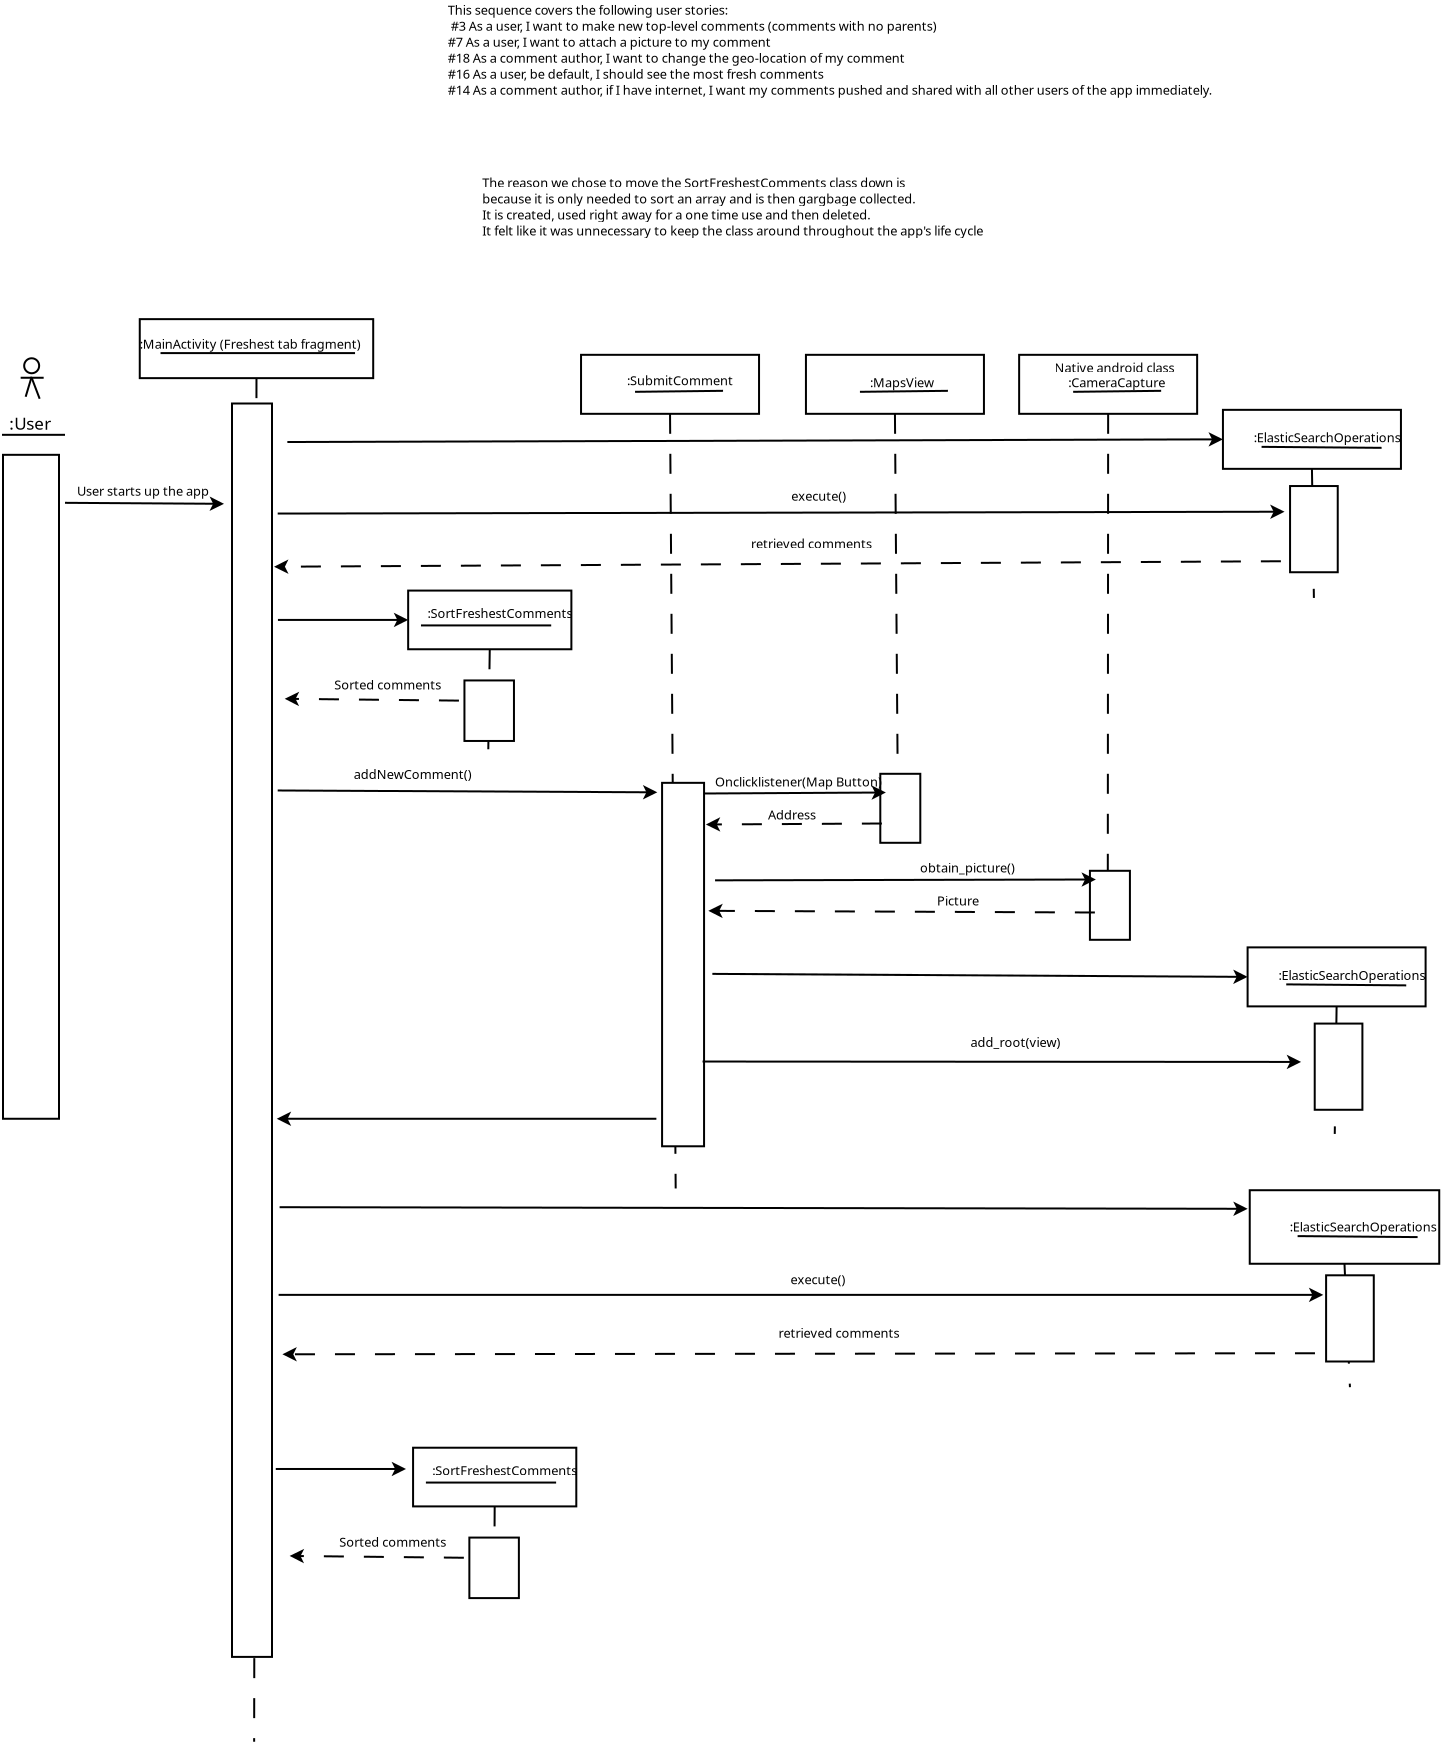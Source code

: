 <?xml version="1.0" encoding="UTF-8"?>
<dia:diagram xmlns:dia="http://www.lysator.liu.se/~alla/dia/">
  <dia:layer name="Background" visible="true" active="true">
    <dia:object type="Standard - Box" version="0" id="O0">
      <dia:attribute name="obj_pos">
        <dia:point val="72.387,46.77"/>
      </dia:attribute>
      <dia:attribute name="obj_bb">
        <dia:rectangle val="72.337,46.72;81.912,50.497"/>
      </dia:attribute>
      <dia:attribute name="elem_corner">
        <dia:point val="72.387,46.77"/>
      </dia:attribute>
      <dia:attribute name="elem_width">
        <dia:real val="9.475"/>
      </dia:attribute>
      <dia:attribute name="elem_height">
        <dia:real val="3.677"/>
      </dia:attribute>
      <dia:attribute name="show_background">
        <dia:boolean val="true"/>
      </dia:attribute>
    </dia:object>
    <dia:object type="Standard - Box" version="0" id="O1">
      <dia:attribute name="obj_pos">
        <dia:point val="10.05,10"/>
      </dia:attribute>
      <dia:attribute name="obj_bb">
        <dia:rectangle val="10,9.95;12.9,43.247"/>
      </dia:attribute>
      <dia:attribute name="elem_corner">
        <dia:point val="10.05,10"/>
      </dia:attribute>
      <dia:attribute name="elem_width">
        <dia:real val="2.8"/>
      </dia:attribute>
      <dia:attribute name="elem_height">
        <dia:real val="33.197"/>
      </dia:attribute>
      <dia:attribute name="show_background">
        <dia:boolean val="true"/>
      </dia:attribute>
    </dia:object>
    <dia:object type="Standard - Box" version="0" id="O2">
      <dia:attribute name="obj_pos">
        <dia:point val="16.888,3.216"/>
      </dia:attribute>
      <dia:attribute name="obj_bb">
        <dia:rectangle val="16.838,3.166;28.61,6.216"/>
      </dia:attribute>
      <dia:attribute name="elem_corner">
        <dia:point val="16.888,3.216"/>
      </dia:attribute>
      <dia:attribute name="elem_width">
        <dia:real val="11.672"/>
      </dia:attribute>
      <dia:attribute name="elem_height">
        <dia:real val="2.95"/>
      </dia:attribute>
      <dia:attribute name="show_background">
        <dia:boolean val="true"/>
      </dia:attribute>
    </dia:object>
    <dia:object type="Standard - Text" version="1" id="O3">
      <dia:attribute name="obj_pos">
        <dia:point val="11.4,8.75"/>
      </dia:attribute>
      <dia:attribute name="obj_bb">
        <dia:rectangle val="10.404,7.9;12.396,8.925"/>
      </dia:attribute>
      <dia:attribute name="text">
        <dia:composite type="text">
          <dia:attribute name="string">
            <dia:string>#:User#</dia:string>
          </dia:attribute>
          <dia:attribute name="font">
            <dia:font family="sans" style="0" name="Helvetica"/>
          </dia:attribute>
          <dia:attribute name="height">
            <dia:real val="1.061"/>
          </dia:attribute>
          <dia:attribute name="pos">
            <dia:point val="11.4,8.75"/>
          </dia:attribute>
          <dia:attribute name="color">
            <dia:color val="#000000"/>
          </dia:attribute>
          <dia:attribute name="alignment">
            <dia:enum val="1"/>
          </dia:attribute>
        </dia:composite>
      </dia:attribute>
      <dia:attribute name="valign">
        <dia:enum val="3"/>
      </dia:attribute>
    </dia:object>
    <dia:object type="Standard - Line" version="0" id="O4">
      <dia:attribute name="obj_pos">
        <dia:point val="10.0,9"/>
      </dia:attribute>
      <dia:attribute name="obj_bb">
        <dia:rectangle val="9.95,8.95;13.2,9.05"/>
      </dia:attribute>
      <dia:attribute name="conn_endpoints">
        <dia:point val="10.0,9"/>
        <dia:point val="13.15,9"/>
      </dia:attribute>
      <dia:attribute name="numcp">
        <dia:int val="1"/>
      </dia:attribute>
    </dia:object>
    <dia:object type="Standard - Text" version="1" id="O5">
      <dia:attribute name="obj_pos">
        <dia:point val="16.888,4.691"/>
      </dia:attribute>
      <dia:attribute name="obj_bb">
        <dia:rectangle val="16.888,4.051;27.443,4.824"/>
      </dia:attribute>
      <dia:attribute name="text">
        <dia:composite type="text">
          <dia:attribute name="string">
            <dia:string>#:MainActivity (Freshest tab fragment)#</dia:string>
          </dia:attribute>
          <dia:attribute name="font">
            <dia:font family="sans" style="0" name="Helvetica"/>
          </dia:attribute>
          <dia:attribute name="height">
            <dia:real val="0.8"/>
          </dia:attribute>
          <dia:attribute name="pos">
            <dia:point val="16.888,4.691"/>
          </dia:attribute>
          <dia:attribute name="color">
            <dia:color val="#000000"/>
          </dia:attribute>
          <dia:attribute name="alignment">
            <dia:enum val="0"/>
          </dia:attribute>
        </dia:composite>
      </dia:attribute>
      <dia:attribute name="valign">
        <dia:enum val="3"/>
      </dia:attribute>
      <dia:connections>
        <dia:connection handle="0" to="O2" connection="3"/>
      </dia:connections>
    </dia:object>
    <dia:object type="Standard - Line" version="0" id="O6">
      <dia:attribute name="obj_pos">
        <dia:point val="22.724,6.166"/>
      </dia:attribute>
      <dia:attribute name="obj_bb">
        <dia:rectangle val="22.557,6.116;22.774,74.397"/>
      </dia:attribute>
      <dia:attribute name="conn_endpoints">
        <dia:point val="22.724,6.166"/>
        <dia:point val="22.607,74.347"/>
      </dia:attribute>
      <dia:attribute name="numcp">
        <dia:int val="1"/>
      </dia:attribute>
      <dia:attribute name="line_style">
        <dia:enum val="1"/>
      </dia:attribute>
      <dia:connections>
        <dia:connection handle="0" to="O2" connection="6"/>
      </dia:connections>
    </dia:object>
    <dia:object type="Standard - Line" version="0" id="O7">
      <dia:attribute name="obj_pos">
        <dia:point val="17.926,4.914"/>
      </dia:attribute>
      <dia:attribute name="obj_bb">
        <dia:rectangle val="17.876,4.864;27.702,4.964"/>
      </dia:attribute>
      <dia:attribute name="conn_endpoints">
        <dia:point val="17.926,4.914"/>
        <dia:point val="27.652,4.914"/>
      </dia:attribute>
      <dia:attribute name="numcp">
        <dia:int val="1"/>
      </dia:attribute>
    </dia:object>
    <dia:object type="Standard - Box" version="0" id="O8">
      <dia:attribute name="obj_pos">
        <dia:point val="38.952,5"/>
      </dia:attribute>
      <dia:attribute name="obj_bb">
        <dia:rectangle val="38.902,4.95;47.902,8"/>
      </dia:attribute>
      <dia:attribute name="elem_corner">
        <dia:point val="38.952,5"/>
      </dia:attribute>
      <dia:attribute name="elem_width">
        <dia:real val="8.9"/>
      </dia:attribute>
      <dia:attribute name="elem_height">
        <dia:real val="2.95"/>
      </dia:attribute>
      <dia:attribute name="show_background">
        <dia:boolean val="true"/>
      </dia:attribute>
    </dia:object>
    <dia:object type="Standard - Text" version="1" id="O9">
      <dia:attribute name="obj_pos">
        <dia:point val="41.252,6.525"/>
      </dia:attribute>
      <dia:attribute name="obj_bb">
        <dia:rectangle val="41.252,5.885;46.167,6.657"/>
      </dia:attribute>
      <dia:attribute name="text">
        <dia:composite type="text">
          <dia:attribute name="string">
            <dia:string>#:SubmitComment#</dia:string>
          </dia:attribute>
          <dia:attribute name="font">
            <dia:font family="sans" style="0" name="Helvetica"/>
          </dia:attribute>
          <dia:attribute name="height">
            <dia:real val="0.8"/>
          </dia:attribute>
          <dia:attribute name="pos">
            <dia:point val="41.252,6.525"/>
          </dia:attribute>
          <dia:attribute name="color">
            <dia:color val="#000000"/>
          </dia:attribute>
          <dia:attribute name="alignment">
            <dia:enum val="0"/>
          </dia:attribute>
        </dia:composite>
      </dia:attribute>
      <dia:attribute name="valign">
        <dia:enum val="3"/>
      </dia:attribute>
    </dia:object>
    <dia:object type="Standard - Line" version="0" id="O10">
      <dia:attribute name="obj_pos">
        <dia:point val="43.402,7.95"/>
      </dia:attribute>
      <dia:attribute name="obj_bb">
        <dia:rectangle val="43.351,7.9;43.734,46.732"/>
      </dia:attribute>
      <dia:attribute name="conn_endpoints">
        <dia:point val="43.402,7.95"/>
        <dia:point val="43.684,46.682"/>
      </dia:attribute>
      <dia:attribute name="numcp">
        <dia:int val="1"/>
      </dia:attribute>
      <dia:attribute name="line_style">
        <dia:enum val="1"/>
      </dia:attribute>
      <dia:connections>
        <dia:connection handle="0" to="O8" connection="6"/>
      </dia:connections>
    </dia:object>
    <dia:object type="Standard - Line" version="0" id="O11">
      <dia:attribute name="obj_pos">
        <dia:point val="41.652,6.85"/>
      </dia:attribute>
      <dia:attribute name="obj_bb">
        <dia:rectangle val="41.601,6.749;46.102,6.901"/>
      </dia:attribute>
      <dia:attribute name="conn_endpoints">
        <dia:point val="41.652,6.85"/>
        <dia:point val="46.052,6.8"/>
      </dia:attribute>
      <dia:attribute name="numcp">
        <dia:int val="1"/>
      </dia:attribute>
    </dia:object>
    <dia:object type="Standard - Line" version="0" id="O12">
      <dia:attribute name="obj_pos">
        <dia:point val="23.785,26.783"/>
      </dia:attribute>
      <dia:attribute name="obj_bb">
        <dia:rectangle val="23.735,26.51;42.877,27.234"/>
      </dia:attribute>
      <dia:attribute name="conn_endpoints">
        <dia:point val="23.785,26.783"/>
        <dia:point val="42.765,26.875"/>
      </dia:attribute>
      <dia:attribute name="numcp">
        <dia:int val="1"/>
      </dia:attribute>
      <dia:attribute name="end_arrow">
        <dia:enum val="22"/>
      </dia:attribute>
      <dia:attribute name="end_arrow_length">
        <dia:real val="0.5"/>
      </dia:attribute>
      <dia:attribute name="end_arrow_width">
        <dia:real val="0.5"/>
      </dia:attribute>
    </dia:object>
    <dia:object type="Standard - Box" version="0" id="O13">
      <dia:attribute name="obj_pos">
        <dia:point val="21.5,7.434"/>
      </dia:attribute>
      <dia:attribute name="obj_bb">
        <dia:rectangle val="21.45,7.385;23.55,70.155"/>
      </dia:attribute>
      <dia:attribute name="elem_corner">
        <dia:point val="21.5,7.434"/>
      </dia:attribute>
      <dia:attribute name="elem_width">
        <dia:real val="2"/>
      </dia:attribute>
      <dia:attribute name="elem_height">
        <dia:real val="62.67"/>
      </dia:attribute>
      <dia:attribute name="show_background">
        <dia:boolean val="true"/>
      </dia:attribute>
    </dia:object>
    <dia:object type="Standard - Text" version="1" id="O14">
      <dia:attribute name="obj_pos">
        <dia:point val="27.583,26.205"/>
      </dia:attribute>
      <dia:attribute name="obj_bb">
        <dia:rectangle val="27.583,25.565;33.075,26.337"/>
      </dia:attribute>
      <dia:attribute name="text">
        <dia:composite type="text">
          <dia:attribute name="string">
            <dia:string>#addNewComment()#</dia:string>
          </dia:attribute>
          <dia:attribute name="font">
            <dia:font family="sans" style="0" name="Helvetica"/>
          </dia:attribute>
          <dia:attribute name="height">
            <dia:real val="0.8"/>
          </dia:attribute>
          <dia:attribute name="pos">
            <dia:point val="27.583,26.205"/>
          </dia:attribute>
          <dia:attribute name="color">
            <dia:color val="#000000"/>
          </dia:attribute>
          <dia:attribute name="alignment">
            <dia:enum val="0"/>
          </dia:attribute>
        </dia:composite>
      </dia:attribute>
      <dia:attribute name="valign">
        <dia:enum val="3"/>
      </dia:attribute>
    </dia:object>
    <dia:object type="Standard - Box" version="0" id="O15">
      <dia:attribute name="obj_pos">
        <dia:point val="50.197,5"/>
      </dia:attribute>
      <dia:attribute name="obj_bb">
        <dia:rectangle val="50.147,4.95;59.147,8"/>
      </dia:attribute>
      <dia:attribute name="elem_corner">
        <dia:point val="50.197,5"/>
      </dia:attribute>
      <dia:attribute name="elem_width">
        <dia:real val="8.9"/>
      </dia:attribute>
      <dia:attribute name="elem_height">
        <dia:real val="2.95"/>
      </dia:attribute>
      <dia:attribute name="show_background">
        <dia:boolean val="true"/>
      </dia:attribute>
    </dia:object>
    <dia:object type="Standard - Text" version="1" id="O16">
      <dia:attribute name="obj_pos">
        <dia:point val="53.397,6.625"/>
      </dia:attribute>
      <dia:attribute name="obj_bb">
        <dia:rectangle val="53.397,5.985;56.434,6.758"/>
      </dia:attribute>
      <dia:attribute name="text">
        <dia:composite type="text">
          <dia:attribute name="string">
            <dia:string>#:MapsView#</dia:string>
          </dia:attribute>
          <dia:attribute name="font">
            <dia:font family="sans" style="0" name="Helvetica"/>
          </dia:attribute>
          <dia:attribute name="height">
            <dia:real val="0.8"/>
          </dia:attribute>
          <dia:attribute name="pos">
            <dia:point val="53.397,6.625"/>
          </dia:attribute>
          <dia:attribute name="color">
            <dia:color val="#000000"/>
          </dia:attribute>
          <dia:attribute name="alignment">
            <dia:enum val="0"/>
          </dia:attribute>
        </dia:composite>
      </dia:attribute>
      <dia:attribute name="valign">
        <dia:enum val="3"/>
      </dia:attribute>
    </dia:object>
    <dia:object type="Standard - Line" version="0" id="O17">
      <dia:attribute name="obj_pos">
        <dia:point val="54.647,7.95"/>
      </dia:attribute>
      <dia:attribute name="obj_bb">
        <dia:rectangle val="54.596,7.9;54.836,26.218"/>
      </dia:attribute>
      <dia:attribute name="conn_endpoints">
        <dia:point val="54.647,7.95"/>
        <dia:point val="54.785,26.168"/>
      </dia:attribute>
      <dia:attribute name="numcp">
        <dia:int val="1"/>
      </dia:attribute>
      <dia:attribute name="line_style">
        <dia:enum val="1"/>
      </dia:attribute>
      <dia:connections>
        <dia:connection handle="0" to="O15" connection="6"/>
      </dia:connections>
    </dia:object>
    <dia:object type="Standard - Line" version="0" id="O18">
      <dia:attribute name="obj_pos">
        <dia:point val="52.897,6.85"/>
      </dia:attribute>
      <dia:attribute name="obj_bb">
        <dia:rectangle val="52.846,6.749;57.347,6.901"/>
      </dia:attribute>
      <dia:attribute name="conn_endpoints">
        <dia:point val="52.897,6.85"/>
        <dia:point val="57.297,6.8"/>
      </dia:attribute>
      <dia:attribute name="numcp">
        <dia:int val="1"/>
      </dia:attribute>
    </dia:object>
    <dia:object type="Standard - Box" version="0" id="O19">
      <dia:attribute name="obj_pos">
        <dia:point val="43.004,26.401"/>
      </dia:attribute>
      <dia:attribute name="obj_bb">
        <dia:rectangle val="42.954,26.351;45.153,44.623"/>
      </dia:attribute>
      <dia:attribute name="elem_corner">
        <dia:point val="43.004,26.401"/>
      </dia:attribute>
      <dia:attribute name="elem_width">
        <dia:real val="2.099"/>
      </dia:attribute>
      <dia:attribute name="elem_height">
        <dia:real val="18.172"/>
      </dia:attribute>
      <dia:attribute name="show_background">
        <dia:boolean val="true"/>
      </dia:attribute>
    </dia:object>
    <dia:object type="Standard - Box" version="0" id="O20">
      <dia:attribute name="obj_pos">
        <dia:point val="53.915,25.949"/>
      </dia:attribute>
      <dia:attribute name="obj_bb">
        <dia:rectangle val="53.865,25.899;55.965,29.449"/>
      </dia:attribute>
      <dia:attribute name="elem_corner">
        <dia:point val="53.915,25.949"/>
      </dia:attribute>
      <dia:attribute name="elem_width">
        <dia:real val="2"/>
      </dia:attribute>
      <dia:attribute name="elem_height">
        <dia:real val="3.45"/>
      </dia:attribute>
      <dia:attribute name="show_background">
        <dia:boolean val="true"/>
      </dia:attribute>
    </dia:object>
    <dia:object type="Standard - Line" version="0" id="O21">
      <dia:attribute name="obj_pos">
        <dia:point val="45.094,26.934"/>
      </dia:attribute>
      <dia:attribute name="obj_bb">
        <dia:rectangle val="45.044,26.526;54.306,27.25"/>
      </dia:attribute>
      <dia:attribute name="conn_endpoints">
        <dia:point val="45.094,26.934"/>
        <dia:point val="54.194,26.884"/>
      </dia:attribute>
      <dia:attribute name="numcp">
        <dia:int val="1"/>
      </dia:attribute>
      <dia:attribute name="end_arrow">
        <dia:enum val="22"/>
      </dia:attribute>
      <dia:attribute name="end_arrow_length">
        <dia:real val="0.5"/>
      </dia:attribute>
      <dia:attribute name="end_arrow_width">
        <dia:real val="0.5"/>
      </dia:attribute>
    </dia:object>
    <dia:object type="Standard - Text" version="1" id="O22">
      <dia:attribute name="obj_pos">
        <dia:point val="45.644,26.584"/>
      </dia:attribute>
      <dia:attribute name="obj_bb">
        <dia:rectangle val="45.644,25.944;53.459,26.717"/>
      </dia:attribute>
      <dia:attribute name="text">
        <dia:composite type="text">
          <dia:attribute name="string">
            <dia:string>#Onclicklistener(Map Button)#</dia:string>
          </dia:attribute>
          <dia:attribute name="font">
            <dia:font family="sans" style="0" name="Helvetica"/>
          </dia:attribute>
          <dia:attribute name="height">
            <dia:real val="0.8"/>
          </dia:attribute>
          <dia:attribute name="pos">
            <dia:point val="45.644,26.584"/>
          </dia:attribute>
          <dia:attribute name="color">
            <dia:color val="#000000"/>
          </dia:attribute>
          <dia:attribute name="alignment">
            <dia:enum val="0"/>
          </dia:attribute>
        </dia:composite>
      </dia:attribute>
      <dia:attribute name="valign">
        <dia:enum val="3"/>
      </dia:attribute>
    </dia:object>
    <dia:object type="Standard - Line" version="0" id="O23">
      <dia:attribute name="obj_pos">
        <dia:point val="53.994,28.434"/>
      </dia:attribute>
      <dia:attribute name="obj_bb">
        <dia:rectangle val="45.083,28.119;54.045,28.843"/>
      </dia:attribute>
      <dia:attribute name="conn_endpoints">
        <dia:point val="53.994,28.434"/>
        <dia:point val="45.194,28.484"/>
      </dia:attribute>
      <dia:attribute name="numcp">
        <dia:int val="1"/>
      </dia:attribute>
      <dia:attribute name="line_style">
        <dia:enum val="1"/>
      </dia:attribute>
      <dia:attribute name="end_arrow">
        <dia:enum val="22"/>
      </dia:attribute>
      <dia:attribute name="end_arrow_length">
        <dia:real val="0.5"/>
      </dia:attribute>
      <dia:attribute name="end_arrow_width">
        <dia:real val="0.5"/>
      </dia:attribute>
    </dia:object>
    <dia:object type="Standard - Text" version="1" id="O24">
      <dia:attribute name="obj_pos">
        <dia:point val="49.594,28.459"/>
      </dia:attribute>
      <dia:attribute name="obj_bb">
        <dia:rectangle val="49.594,27.819;49.594,28.592"/>
      </dia:attribute>
      <dia:attribute name="text">
        <dia:composite type="text">
          <dia:attribute name="string">
            <dia:string>##</dia:string>
          </dia:attribute>
          <dia:attribute name="font">
            <dia:font family="sans" style="0" name="Helvetica"/>
          </dia:attribute>
          <dia:attribute name="height">
            <dia:real val="0.8"/>
          </dia:attribute>
          <dia:attribute name="pos">
            <dia:point val="49.594,28.459"/>
          </dia:attribute>
          <dia:attribute name="color">
            <dia:color val="#000000"/>
          </dia:attribute>
          <dia:attribute name="alignment">
            <dia:enum val="0"/>
          </dia:attribute>
        </dia:composite>
      </dia:attribute>
      <dia:attribute name="valign">
        <dia:enum val="3"/>
      </dia:attribute>
      <dia:connections>
        <dia:connection handle="0" to="O23" connection="0"/>
      </dia:connections>
    </dia:object>
    <dia:object type="Standard - Text" version="1" id="O25">
      <dia:attribute name="obj_pos">
        <dia:point val="48.294,28.234"/>
      </dia:attribute>
      <dia:attribute name="obj_bb">
        <dia:rectangle val="48.294,27.594;50.527,28.367"/>
      </dia:attribute>
      <dia:attribute name="text">
        <dia:composite type="text">
          <dia:attribute name="string">
            <dia:string>#Address#</dia:string>
          </dia:attribute>
          <dia:attribute name="font">
            <dia:font family="sans" style="0" name="Helvetica"/>
          </dia:attribute>
          <dia:attribute name="height">
            <dia:real val="0.8"/>
          </dia:attribute>
          <dia:attribute name="pos">
            <dia:point val="48.294,28.234"/>
          </dia:attribute>
          <dia:attribute name="color">
            <dia:color val="#000000"/>
          </dia:attribute>
          <dia:attribute name="alignment">
            <dia:enum val="0"/>
          </dia:attribute>
        </dia:composite>
      </dia:attribute>
      <dia:attribute name="valign">
        <dia:enum val="3"/>
      </dia:attribute>
    </dia:object>
    <dia:object type="Standard - Box" version="0" id="O26">
      <dia:attribute name="obj_pos">
        <dia:point val="60.857,5"/>
      </dia:attribute>
      <dia:attribute name="obj_bb">
        <dia:rectangle val="60.807,4.95;69.807,8"/>
      </dia:attribute>
      <dia:attribute name="elem_corner">
        <dia:point val="60.857,5"/>
      </dia:attribute>
      <dia:attribute name="elem_width">
        <dia:real val="8.9"/>
      </dia:attribute>
      <dia:attribute name="elem_height">
        <dia:real val="2.95"/>
      </dia:attribute>
      <dia:attribute name="show_background">
        <dia:boolean val="true"/>
      </dia:attribute>
    </dia:object>
    <dia:object type="Standard - Text" version="1" id="O27">
      <dia:attribute name="obj_pos">
        <dia:point val="63.307,6.625"/>
      </dia:attribute>
      <dia:attribute name="obj_bb">
        <dia:rectangle val="63.307,5.985;67.909,6.758"/>
      </dia:attribute>
      <dia:attribute name="text">
        <dia:composite type="text">
          <dia:attribute name="string">
            <dia:string>#:CameraCapture#</dia:string>
          </dia:attribute>
          <dia:attribute name="font">
            <dia:font family="sans" style="0" name="Helvetica"/>
          </dia:attribute>
          <dia:attribute name="height">
            <dia:real val="0.8"/>
          </dia:attribute>
          <dia:attribute name="pos">
            <dia:point val="63.307,6.625"/>
          </dia:attribute>
          <dia:attribute name="color">
            <dia:color val="#000000"/>
          </dia:attribute>
          <dia:attribute name="alignment">
            <dia:enum val="0"/>
          </dia:attribute>
        </dia:composite>
      </dia:attribute>
      <dia:attribute name="valign">
        <dia:enum val="3"/>
      </dia:attribute>
    </dia:object>
    <dia:object type="Standard - Line" version="0" id="O28">
      <dia:attribute name="obj_pos">
        <dia:point val="65.307,7.95"/>
      </dia:attribute>
      <dia:attribute name="obj_bb">
        <dia:rectangle val="65.24,7.9;65.357,31.34"/>
      </dia:attribute>
      <dia:attribute name="conn_endpoints">
        <dia:point val="65.307,7.95"/>
        <dia:point val="65.29,31.291"/>
      </dia:attribute>
      <dia:attribute name="numcp">
        <dia:int val="1"/>
      </dia:attribute>
      <dia:attribute name="line_style">
        <dia:enum val="1"/>
      </dia:attribute>
      <dia:connections>
        <dia:connection handle="0" to="O26" connection="6"/>
      </dia:connections>
    </dia:object>
    <dia:object type="Standard - Line" version="0" id="O29">
      <dia:attribute name="obj_pos">
        <dia:point val="63.557,6.85"/>
      </dia:attribute>
      <dia:attribute name="obj_bb">
        <dia:rectangle val="63.506,6.749;68.007,6.901"/>
      </dia:attribute>
      <dia:attribute name="conn_endpoints">
        <dia:point val="63.557,6.85"/>
        <dia:point val="67.957,6.8"/>
      </dia:attribute>
      <dia:attribute name="numcp">
        <dia:int val="1"/>
      </dia:attribute>
    </dia:object>
    <dia:object type="Standard - Box" version="0" id="O30">
      <dia:attribute name="obj_pos">
        <dia:point val="64.396,30.799"/>
      </dia:attribute>
      <dia:attribute name="obj_bb">
        <dia:rectangle val="64.346,30.749;66.446,34.299"/>
      </dia:attribute>
      <dia:attribute name="elem_corner">
        <dia:point val="64.396,30.799"/>
      </dia:attribute>
      <dia:attribute name="elem_width">
        <dia:real val="2"/>
      </dia:attribute>
      <dia:attribute name="elem_height">
        <dia:real val="3.45"/>
      </dia:attribute>
      <dia:attribute name="show_background">
        <dia:boolean val="true"/>
      </dia:attribute>
    </dia:object>
    <dia:object type="Standard - Line" version="0" id="O31">
      <dia:attribute name="obj_pos">
        <dia:point val="45.653,31.276"/>
      </dia:attribute>
      <dia:attribute name="obj_bb">
        <dia:rectangle val="45.603,30.874;64.806,31.598"/>
      </dia:attribute>
      <dia:attribute name="conn_endpoints">
        <dia:point val="45.653,31.276"/>
        <dia:point val="64.694,31.234"/>
      </dia:attribute>
      <dia:attribute name="numcp">
        <dia:int val="1"/>
      </dia:attribute>
      <dia:attribute name="end_arrow">
        <dia:enum val="22"/>
      </dia:attribute>
      <dia:attribute name="end_arrow_length">
        <dia:real val="0.5"/>
      </dia:attribute>
      <dia:attribute name="end_arrow_width">
        <dia:real val="0.5"/>
      </dia:attribute>
    </dia:object>
    <dia:object type="Standard - Text" version="1" id="O32">
      <dia:attribute name="obj_pos">
        <dia:point val="55.894,30.884"/>
      </dia:attribute>
      <dia:attribute name="obj_bb">
        <dia:rectangle val="55.894,30.244;60.429,31.017"/>
      </dia:attribute>
      <dia:attribute name="text">
        <dia:composite type="text">
          <dia:attribute name="string">
            <dia:string>#obtain_picture()#</dia:string>
          </dia:attribute>
          <dia:attribute name="font">
            <dia:font family="sans" style="0" name="Helvetica"/>
          </dia:attribute>
          <dia:attribute name="height">
            <dia:real val="0.8"/>
          </dia:attribute>
          <dia:attribute name="pos">
            <dia:point val="55.894,30.884"/>
          </dia:attribute>
          <dia:attribute name="color">
            <dia:color val="#000000"/>
          </dia:attribute>
          <dia:attribute name="alignment">
            <dia:enum val="0"/>
          </dia:attribute>
        </dia:composite>
      </dia:attribute>
      <dia:attribute name="valign">
        <dia:enum val="3"/>
      </dia:attribute>
    </dia:object>
    <dia:object type="Standard - Line" version="0" id="O33">
      <dia:attribute name="obj_pos">
        <dia:point val="64.644,32.884"/>
      </dia:attribute>
      <dia:attribute name="obj_bb">
        <dia:rectangle val="45.204,32.441;64.695,33.164"/>
      </dia:attribute>
      <dia:attribute name="conn_endpoints">
        <dia:point val="64.644,32.884"/>
        <dia:point val="45.316,32.8"/>
      </dia:attribute>
      <dia:attribute name="numcp">
        <dia:int val="1"/>
      </dia:attribute>
      <dia:attribute name="line_style">
        <dia:enum val="1"/>
      </dia:attribute>
      <dia:attribute name="end_arrow">
        <dia:enum val="22"/>
      </dia:attribute>
      <dia:attribute name="end_arrow_length">
        <dia:real val="0.5"/>
      </dia:attribute>
      <dia:attribute name="end_arrow_width">
        <dia:real val="0.5"/>
      </dia:attribute>
    </dia:object>
    <dia:object type="Standard - Text" version="1" id="O34">
      <dia:attribute name="obj_pos">
        <dia:point val="56.744,32.534"/>
      </dia:attribute>
      <dia:attribute name="obj_bb">
        <dia:rectangle val="56.744,31.894;58.679,32.667"/>
      </dia:attribute>
      <dia:attribute name="text">
        <dia:composite type="text">
          <dia:attribute name="string">
            <dia:string>#Picture#</dia:string>
          </dia:attribute>
          <dia:attribute name="font">
            <dia:font family="sans" style="0" name="Helvetica"/>
          </dia:attribute>
          <dia:attribute name="height">
            <dia:real val="0.8"/>
          </dia:attribute>
          <dia:attribute name="pos">
            <dia:point val="56.744,32.534"/>
          </dia:attribute>
          <dia:attribute name="color">
            <dia:color val="#000000"/>
          </dia:attribute>
          <dia:attribute name="alignment">
            <dia:enum val="0"/>
          </dia:attribute>
        </dia:composite>
      </dia:attribute>
      <dia:attribute name="valign">
        <dia:enum val="3"/>
      </dia:attribute>
    </dia:object>
    <dia:object type="Standard - Box" version="0" id="O35">
      <dia:attribute name="obj_pos">
        <dia:point val="71.047,7.751"/>
      </dia:attribute>
      <dia:attribute name="obj_bb">
        <dia:rectangle val="70.997,7.701;79.997,10.751"/>
      </dia:attribute>
      <dia:attribute name="elem_corner">
        <dia:point val="71.047,7.751"/>
      </dia:attribute>
      <dia:attribute name="elem_width">
        <dia:real val="8.9"/>
      </dia:attribute>
      <dia:attribute name="elem_height">
        <dia:real val="2.95"/>
      </dia:attribute>
      <dia:attribute name="show_background">
        <dia:boolean val="true"/>
      </dia:attribute>
    </dia:object>
    <dia:object type="Standard - Text" version="1" id="O36">
      <dia:attribute name="obj_pos">
        <dia:point val="72.589,9.376"/>
      </dia:attribute>
      <dia:attribute name="obj_bb">
        <dia:rectangle val="72.589,8.736;79.576,9.508"/>
      </dia:attribute>
      <dia:attribute name="text">
        <dia:composite type="text">
          <dia:attribute name="string">
            <dia:string>#:ElasticSearchOperations#</dia:string>
          </dia:attribute>
          <dia:attribute name="font">
            <dia:font family="sans" style="0" name="Helvetica"/>
          </dia:attribute>
          <dia:attribute name="height">
            <dia:real val="0.8"/>
          </dia:attribute>
          <dia:attribute name="pos">
            <dia:point val="72.589,9.376"/>
          </dia:attribute>
          <dia:attribute name="color">
            <dia:color val="#000000"/>
          </dia:attribute>
          <dia:attribute name="alignment">
            <dia:enum val="0"/>
          </dia:attribute>
        </dia:composite>
      </dia:attribute>
      <dia:attribute name="valign">
        <dia:enum val="3"/>
      </dia:attribute>
    </dia:object>
    <dia:object type="Standard - Line" version="0" id="O37">
      <dia:attribute name="obj_pos">
        <dia:point val="75.497,10.701"/>
      </dia:attribute>
      <dia:attribute name="obj_bb">
        <dia:rectangle val="75.446,10.65;75.646,17.205"/>
      </dia:attribute>
      <dia:attribute name="conn_endpoints">
        <dia:point val="75.497,10.701"/>
        <dia:point val="75.595,17.155"/>
      </dia:attribute>
      <dia:attribute name="numcp">
        <dia:int val="1"/>
      </dia:attribute>
      <dia:attribute name="line_style">
        <dia:enum val="1"/>
      </dia:attribute>
      <dia:connections>
        <dia:connection handle="0" to="O35" connection="6"/>
      </dia:connections>
    </dia:object>
    <dia:object type="Standard - Line" version="0" id="O38">
      <dia:attribute name="obj_pos">
        <dia:point val="72.979,9.601"/>
      </dia:attribute>
      <dia:attribute name="obj_bb">
        <dia:rectangle val="72.928,9.551;79.029,9.701"/>
      </dia:attribute>
      <dia:attribute name="conn_endpoints">
        <dia:point val="72.979,9.601"/>
        <dia:point val="78.979,9.651"/>
      </dia:attribute>
      <dia:attribute name="numcp">
        <dia:int val="1"/>
      </dia:attribute>
    </dia:object>
    <dia:object type="Standard - Line" version="0" id="O39">
      <dia:attribute name="obj_pos">
        <dia:point val="45.028,40.336"/>
      </dia:attribute>
      <dia:attribute name="obj_bb">
        <dia:rectangle val="44.978,39.993;75.065,40.716"/>
      </dia:attribute>
      <dia:attribute name="conn_endpoints">
        <dia:point val="45.028,40.336"/>
        <dia:point val="74.954,40.355"/>
      </dia:attribute>
      <dia:attribute name="numcp">
        <dia:int val="1"/>
      </dia:attribute>
      <dia:attribute name="end_arrow">
        <dia:enum val="22"/>
      </dia:attribute>
      <dia:attribute name="end_arrow_length">
        <dia:real val="0.5"/>
      </dia:attribute>
      <dia:attribute name="end_arrow_width">
        <dia:real val="0.5"/>
      </dia:attribute>
    </dia:object>
    <dia:object type="Standard - Text" version="1" id="O40">
      <dia:attribute name="obj_pos">
        <dia:point val="58.428,39.611"/>
      </dia:attribute>
      <dia:attribute name="obj_bb">
        <dia:rectangle val="58.428,38.971;62.733,39.744"/>
      </dia:attribute>
      <dia:attribute name="text">
        <dia:composite type="text">
          <dia:attribute name="string">
            <dia:string>#add_root(view)#</dia:string>
          </dia:attribute>
          <dia:attribute name="font">
            <dia:font family="sans" style="0" name="Helvetica"/>
          </dia:attribute>
          <dia:attribute name="height">
            <dia:real val="0.8"/>
          </dia:attribute>
          <dia:attribute name="pos">
            <dia:point val="58.428,39.611"/>
          </dia:attribute>
          <dia:attribute name="color">
            <dia:color val="#000000"/>
          </dia:attribute>
          <dia:attribute name="alignment">
            <dia:enum val="0"/>
          </dia:attribute>
        </dia:composite>
      </dia:attribute>
      <dia:attribute name="valign">
        <dia:enum val="3"/>
      </dia:attribute>
    </dia:object>
    <dia:object type="Standard - Line" version="0" id="O41">
      <dia:attribute name="obj_pos">
        <dia:point val="13.15,12.4"/>
      </dia:attribute>
      <dia:attribute name="obj_bb">
        <dia:rectangle val="13.1,12.084;21.212,12.808"/>
      </dia:attribute>
      <dia:attribute name="conn_endpoints">
        <dia:point val="13.15,12.4"/>
        <dia:point val="21.1,12.45"/>
      </dia:attribute>
      <dia:attribute name="numcp">
        <dia:int val="1"/>
      </dia:attribute>
      <dia:attribute name="end_arrow">
        <dia:enum val="22"/>
      </dia:attribute>
      <dia:attribute name="end_arrow_length">
        <dia:real val="0.5"/>
      </dia:attribute>
      <dia:attribute name="end_arrow_width">
        <dia:real val="0.5"/>
      </dia:attribute>
    </dia:object>
    <dia:object type="Standard - Text" version="1" id="O42">
      <dia:attribute name="obj_pos">
        <dia:point val="13.75,12.05"/>
      </dia:attribute>
      <dia:attribute name="obj_bb">
        <dia:rectangle val="13.75,11.41;20.055,12.182"/>
      </dia:attribute>
      <dia:attribute name="text">
        <dia:composite type="text">
          <dia:attribute name="string">
            <dia:string>#User starts up the app#</dia:string>
          </dia:attribute>
          <dia:attribute name="font">
            <dia:font family="sans" style="0" name="Helvetica"/>
          </dia:attribute>
          <dia:attribute name="height">
            <dia:real val="0.8"/>
          </dia:attribute>
          <dia:attribute name="pos">
            <dia:point val="13.75,12.05"/>
          </dia:attribute>
          <dia:attribute name="color">
            <dia:color val="#000000"/>
          </dia:attribute>
          <dia:attribute name="alignment">
            <dia:enum val="0"/>
          </dia:attribute>
        </dia:composite>
      </dia:attribute>
      <dia:attribute name="valign">
        <dia:enum val="3"/>
      </dia:attribute>
    </dia:object>
    <dia:object type="Standard - Line" version="0" id="O43">
      <dia:attribute name="obj_pos">
        <dia:point val="11.183,7.097"/>
      </dia:attribute>
      <dia:attribute name="obj_bb">
        <dia:rectangle val="11.121,6.034;11.545,7.159"/>
      </dia:attribute>
      <dia:attribute name="conn_endpoints">
        <dia:point val="11.183,7.097"/>
        <dia:point val="11.483,6.097"/>
      </dia:attribute>
      <dia:attribute name="numcp">
        <dia:int val="1"/>
      </dia:attribute>
    </dia:object>
    <dia:object type="Standard - Line" version="0" id="O44">
      <dia:attribute name="obj_pos">
        <dia:point val="11.883,7.197"/>
      </dia:attribute>
      <dia:attribute name="obj_bb">
        <dia:rectangle val="11.418,6.082;11.947,7.261"/>
      </dia:attribute>
      <dia:attribute name="conn_endpoints">
        <dia:point val="11.883,7.197"/>
        <dia:point val="11.483,6.147"/>
      </dia:attribute>
      <dia:attribute name="numcp">
        <dia:int val="1"/>
      </dia:attribute>
    </dia:object>
    <dia:object type="Standard - Line" version="0" id="O45">
      <dia:attribute name="obj_pos">
        <dia:point val="10.933,6.147"/>
      </dia:attribute>
      <dia:attribute name="obj_bb">
        <dia:rectangle val="10.883,6.097;12.133,6.197"/>
      </dia:attribute>
      <dia:attribute name="conn_endpoints">
        <dia:point val="10.933,6.147"/>
        <dia:point val="12.083,6.147"/>
      </dia:attribute>
      <dia:attribute name="numcp">
        <dia:int val="1"/>
      </dia:attribute>
    </dia:object>
    <dia:object type="Standard - Ellipse" version="0" id="O46">
      <dia:attribute name="obj_pos">
        <dia:point val="11.108,5.172"/>
      </dia:attribute>
      <dia:attribute name="obj_bb">
        <dia:rectangle val="11.058,5.122;11.908,5.972"/>
      </dia:attribute>
      <dia:attribute name="elem_corner">
        <dia:point val="11.108,5.172"/>
      </dia:attribute>
      <dia:attribute name="elem_width">
        <dia:real val="0.75"/>
      </dia:attribute>
      <dia:attribute name="elem_height">
        <dia:real val="0.75"/>
      </dia:attribute>
    </dia:object>
    <dia:object type="Standard - Text" version="1" id="O47">
      <dia:attribute name="obj_pos">
        <dia:point val="32.292,-12.006"/>
      </dia:attribute>
      <dia:attribute name="obj_bb">
        <dia:rectangle val="32.292,-12.646;69.377,-6.274"/>
      </dia:attribute>
      <dia:attribute name="text">
        <dia:composite type="text">
          <dia:attribute name="string">
            <dia:string>#This sequence covers the following user stories:
 #3 As a user, I want to make new top-level comments (comments with no parents)
#7 As a user, I want to attach a picture to my comment
#18 As a comment author, I want to change the geo-location of my comment
#16 As a user, be default, I should see the most fresh comments
#14 As a comment author, if I have internet, I want my comments pushed and shared with all other users of the app immediately.

#</dia:string>
          </dia:attribute>
          <dia:attribute name="font">
            <dia:font family="sans" style="0" name="Helvetica"/>
          </dia:attribute>
          <dia:attribute name="height">
            <dia:real val="0.8"/>
          </dia:attribute>
          <dia:attribute name="pos">
            <dia:point val="32.292,-12.006"/>
          </dia:attribute>
          <dia:attribute name="color">
            <dia:color val="#000000"/>
          </dia:attribute>
          <dia:attribute name="alignment">
            <dia:enum val="0"/>
          </dia:attribute>
        </dia:composite>
      </dia:attribute>
      <dia:attribute name="valign">
        <dia:enum val="3"/>
      </dia:attribute>
    </dia:object>
    <dia:object type="Standard - Box" version="0" id="O48">
      <dia:attribute name="obj_pos">
        <dia:point val="74.403,11.561"/>
      </dia:attribute>
      <dia:attribute name="obj_bb">
        <dia:rectangle val="74.353,11.511;76.838,15.921"/>
      </dia:attribute>
      <dia:attribute name="elem_corner">
        <dia:point val="74.403,11.561"/>
      </dia:attribute>
      <dia:attribute name="elem_width">
        <dia:real val="2.384"/>
      </dia:attribute>
      <dia:attribute name="elem_height">
        <dia:real val="4.31"/>
      </dia:attribute>
      <dia:attribute name="show_background">
        <dia:boolean val="true"/>
      </dia:attribute>
    </dia:object>
    <dia:object type="Standard - Line" version="0" id="O49">
      <dia:attribute name="obj_pos">
        <dia:point val="23.785,12.937"/>
      </dia:attribute>
      <dia:attribute name="obj_bb">
        <dia:rectangle val="23.735,12.484;74.239,13.208"/>
      </dia:attribute>
      <dia:attribute name="conn_endpoints">
        <dia:point val="23.785,12.937"/>
        <dia:point val="74.127,12.845"/>
      </dia:attribute>
      <dia:attribute name="numcp">
        <dia:int val="1"/>
      </dia:attribute>
      <dia:attribute name="end_arrow">
        <dia:enum val="22"/>
      </dia:attribute>
      <dia:attribute name="end_arrow_length">
        <dia:real val="0.5"/>
      </dia:attribute>
      <dia:attribute name="end_arrow_width">
        <dia:real val="0.5"/>
      </dia:attribute>
    </dia:object>
    <dia:object type="Standard - Text" version="1" id="O50">
      <dia:attribute name="obj_pos">
        <dia:point val="49.461,12.295"/>
      </dia:attribute>
      <dia:attribute name="obj_bb">
        <dia:rectangle val="49.461,11.655;52.148,12.427"/>
      </dia:attribute>
      <dia:attribute name="text">
        <dia:composite type="text">
          <dia:attribute name="string">
            <dia:string>#execute()#</dia:string>
          </dia:attribute>
          <dia:attribute name="font">
            <dia:font family="sans" style="0" name="Helvetica"/>
          </dia:attribute>
          <dia:attribute name="height">
            <dia:real val="0.8"/>
          </dia:attribute>
          <dia:attribute name="pos">
            <dia:point val="49.461,12.295"/>
          </dia:attribute>
          <dia:attribute name="color">
            <dia:color val="#000000"/>
          </dia:attribute>
          <dia:attribute name="alignment">
            <dia:enum val="0"/>
          </dia:attribute>
        </dia:composite>
      </dia:attribute>
      <dia:attribute name="valign">
        <dia:enum val="3"/>
      </dia:attribute>
    </dia:object>
    <dia:object type="Standard - Line" version="0" id="O51">
      <dia:attribute name="obj_pos">
        <dia:point val="73.944,15.321"/>
      </dia:attribute>
      <dia:attribute name="obj_bb">
        <dia:rectangle val="23.49,15.231;73.994,15.954"/>
      </dia:attribute>
      <dia:attribute name="conn_endpoints">
        <dia:point val="73.944,15.321"/>
        <dia:point val="23.602,15.596"/>
      </dia:attribute>
      <dia:attribute name="numcp">
        <dia:int val="1"/>
      </dia:attribute>
      <dia:attribute name="line_style">
        <dia:enum val="1"/>
      </dia:attribute>
      <dia:attribute name="end_arrow">
        <dia:enum val="22"/>
      </dia:attribute>
      <dia:attribute name="end_arrow_length">
        <dia:real val="0.5"/>
      </dia:attribute>
      <dia:attribute name="end_arrow_width">
        <dia:real val="0.5"/>
      </dia:attribute>
    </dia:object>
    <dia:object type="Standard - Text" version="1" id="O52">
      <dia:attribute name="obj_pos">
        <dia:point val="47.444,14.679"/>
      </dia:attribute>
      <dia:attribute name="obj_bb">
        <dia:rectangle val="47.444,14.039;53.066,14.811"/>
      </dia:attribute>
      <dia:attribute name="text">
        <dia:composite type="text">
          <dia:attribute name="string">
            <dia:string>#retrieved comments#</dia:string>
          </dia:attribute>
          <dia:attribute name="font">
            <dia:font family="sans" style="0" name="Helvetica"/>
          </dia:attribute>
          <dia:attribute name="height">
            <dia:real val="0.8"/>
          </dia:attribute>
          <dia:attribute name="pos">
            <dia:point val="47.444,14.679"/>
          </dia:attribute>
          <dia:attribute name="color">
            <dia:color val="#000000"/>
          </dia:attribute>
          <dia:attribute name="alignment">
            <dia:enum val="0"/>
          </dia:attribute>
        </dia:composite>
      </dia:attribute>
      <dia:attribute name="valign">
        <dia:enum val="3"/>
      </dia:attribute>
    </dia:object>
    <dia:object type="Standard - Box" version="0" id="O53">
      <dia:attribute name="obj_pos">
        <dia:point val="30.308,16.788"/>
      </dia:attribute>
      <dia:attribute name="obj_bb">
        <dia:rectangle val="30.258,16.738;38.519,19.772"/>
      </dia:attribute>
      <dia:attribute name="elem_corner">
        <dia:point val="30.308,16.788"/>
      </dia:attribute>
      <dia:attribute name="elem_width">
        <dia:real val="8.161"/>
      </dia:attribute>
      <dia:attribute name="elem_height">
        <dia:real val="2.934"/>
      </dia:attribute>
      <dia:attribute name="show_background">
        <dia:boolean val="true"/>
      </dia:attribute>
    </dia:object>
    <dia:object type="Standard - Text" version="1" id="O54">
      <dia:attribute name="obj_pos">
        <dia:point val="31.27,18.163"/>
      </dia:attribute>
      <dia:attribute name="obj_bb">
        <dia:rectangle val="31.27,17.523;38.033,18.296"/>
      </dia:attribute>
      <dia:attribute name="text">
        <dia:composite type="text">
          <dia:attribute name="string">
            <dia:string>#:SortFreshestComments#</dia:string>
          </dia:attribute>
          <dia:attribute name="font">
            <dia:font family="sans" style="0" name="Helvetica"/>
          </dia:attribute>
          <dia:attribute name="height">
            <dia:real val="0.8"/>
          </dia:attribute>
          <dia:attribute name="pos">
            <dia:point val="31.27,18.163"/>
          </dia:attribute>
          <dia:attribute name="color">
            <dia:color val="#000000"/>
          </dia:attribute>
          <dia:attribute name="alignment">
            <dia:enum val="0"/>
          </dia:attribute>
        </dia:composite>
      </dia:attribute>
      <dia:attribute name="valign">
        <dia:enum val="3"/>
      </dia:attribute>
    </dia:object>
    <dia:object type="Standard - Line" version="0" id="O55">
      <dia:attribute name="obj_pos">
        <dia:point val="30.949,18.53"/>
      </dia:attribute>
      <dia:attribute name="obj_bb">
        <dia:rectangle val="30.899,18.48;37.51,18.58"/>
      </dia:attribute>
      <dia:attribute name="conn_endpoints">
        <dia:point val="30.949,18.53"/>
        <dia:point val="37.46,18.53"/>
      </dia:attribute>
      <dia:attribute name="numcp">
        <dia:int val="1"/>
      </dia:attribute>
    </dia:object>
    <dia:object type="Standard - Line" version="0" id="O56">
      <dia:attribute name="obj_pos">
        <dia:point val="34.388,19.722"/>
      </dia:attribute>
      <dia:attribute name="obj_bb">
        <dia:rectangle val="34.264,19.672;34.439,24.817"/>
      </dia:attribute>
      <dia:attribute name="conn_endpoints">
        <dia:point val="34.388,19.722"/>
        <dia:point val="34.314,24.766"/>
      </dia:attribute>
      <dia:attribute name="numcp">
        <dia:int val="1"/>
      </dia:attribute>
      <dia:attribute name="line_style">
        <dia:enum val="1"/>
      </dia:attribute>
      <dia:connections>
        <dia:connection handle="0" to="O53" connection="6"/>
      </dia:connections>
    </dia:object>
    <dia:object type="Standard - Line" version="0" id="O57">
      <dia:attribute name="obj_pos">
        <dia:point val="23.797,18.255"/>
      </dia:attribute>
      <dia:attribute name="obj_bb">
        <dia:rectangle val="23.747,17.893;30.419,18.617"/>
      </dia:attribute>
      <dia:attribute name="conn_endpoints">
        <dia:point val="23.797,18.255"/>
        <dia:point val="30.308,18.255"/>
      </dia:attribute>
      <dia:attribute name="numcp">
        <dia:int val="1"/>
      </dia:attribute>
      <dia:attribute name="end_arrow">
        <dia:enum val="22"/>
      </dia:attribute>
      <dia:attribute name="end_arrow_length">
        <dia:real val="0.5"/>
      </dia:attribute>
      <dia:attribute name="end_arrow_width">
        <dia:real val="0.5"/>
      </dia:attribute>
      <dia:connections>
        <dia:connection handle="1" to="O53" connection="3"/>
      </dia:connections>
    </dia:object>
    <dia:object type="Standard - Box" version="0" id="O58">
      <dia:attribute name="obj_pos">
        <dia:point val="33.122,21.281"/>
      </dia:attribute>
      <dia:attribute name="obj_bb">
        <dia:rectangle val="33.072,21.231;35.648,24.357"/>
      </dia:attribute>
      <dia:attribute name="elem_corner">
        <dia:point val="33.122,21.281"/>
      </dia:attribute>
      <dia:attribute name="elem_width">
        <dia:real val="2.476"/>
      </dia:attribute>
      <dia:attribute name="elem_height">
        <dia:real val="3.026"/>
      </dia:attribute>
      <dia:attribute name="show_background">
        <dia:boolean val="true"/>
      </dia:attribute>
    </dia:object>
    <dia:object type="Standard - Line" version="0" id="O59">
      <dia:attribute name="obj_pos">
        <dia:point val="32.847,22.29"/>
      </dia:attribute>
      <dia:attribute name="obj_bb">
        <dia:rectangle val="24.024,21.843;32.898,22.566"/>
      </dia:attribute>
      <dia:attribute name="conn_endpoints">
        <dia:point val="32.847,22.29"/>
        <dia:point val="24.136,22.198"/>
      </dia:attribute>
      <dia:attribute name="numcp">
        <dia:int val="1"/>
      </dia:attribute>
      <dia:attribute name="line_style">
        <dia:enum val="1"/>
      </dia:attribute>
      <dia:attribute name="end_arrow">
        <dia:enum val="22"/>
      </dia:attribute>
      <dia:attribute name="end_arrow_length">
        <dia:real val="0.5"/>
      </dia:attribute>
      <dia:attribute name="end_arrow_width">
        <dia:real val="0.5"/>
      </dia:attribute>
    </dia:object>
    <dia:object type="Standard - Text" version="1" id="O60">
      <dia:attribute name="obj_pos">
        <dia:point val="26.611,21.74"/>
      </dia:attribute>
      <dia:attribute name="obj_bb">
        <dia:rectangle val="26.611,21.1;31.567,21.872"/>
      </dia:attribute>
      <dia:attribute name="text">
        <dia:composite type="text">
          <dia:attribute name="string">
            <dia:string>#Sorted comments#</dia:string>
          </dia:attribute>
          <dia:attribute name="font">
            <dia:font family="sans" style="0" name="Helvetica"/>
          </dia:attribute>
          <dia:attribute name="height">
            <dia:real val="0.8"/>
          </dia:attribute>
          <dia:attribute name="pos">
            <dia:point val="26.611,21.74"/>
          </dia:attribute>
          <dia:attribute name="color">
            <dia:color val="#000000"/>
          </dia:attribute>
          <dia:attribute name="alignment">
            <dia:enum val="0"/>
          </dia:attribute>
        </dia:composite>
      </dia:attribute>
      <dia:attribute name="valign">
        <dia:enum val="3"/>
      </dia:attribute>
    </dia:object>
    <dia:object type="Standard - Line" version="0" id="O61">
      <dia:attribute name="obj_pos">
        <dia:point val="42.719,43.197"/>
      </dia:attribute>
      <dia:attribute name="obj_bb">
        <dia:rectangle val="23.625,42.836;42.769,43.559"/>
      </dia:attribute>
      <dia:attribute name="conn_endpoints">
        <dia:point val="42.719,43.197"/>
        <dia:point val="23.737,43.197"/>
      </dia:attribute>
      <dia:attribute name="numcp">
        <dia:int val="1"/>
      </dia:attribute>
      <dia:attribute name="end_arrow">
        <dia:enum val="22"/>
      </dia:attribute>
      <dia:attribute name="end_arrow_length">
        <dia:real val="0.5"/>
      </dia:attribute>
      <dia:attribute name="end_arrow_width">
        <dia:real val="0.5"/>
      </dia:attribute>
    </dia:object>
    <dia:object type="Standard - Line" version="0" id="O62">
      <dia:attribute name="obj_pos">
        <dia:point val="24.268,9.36"/>
      </dia:attribute>
      <dia:attribute name="obj_bb">
        <dia:rectangle val="24.218,8.866;71.159,9.59"/>
      </dia:attribute>
      <dia:attribute name="conn_endpoints">
        <dia:point val="24.268,9.36"/>
        <dia:point val="71.047,9.226"/>
      </dia:attribute>
      <dia:attribute name="numcp">
        <dia:int val="1"/>
      </dia:attribute>
      <dia:attribute name="end_arrow">
        <dia:enum val="22"/>
      </dia:attribute>
      <dia:attribute name="end_arrow_length">
        <dia:real val="0.5"/>
      </dia:attribute>
      <dia:attribute name="end_arrow_width">
        <dia:real val="0.5"/>
      </dia:attribute>
      <dia:connections>
        <dia:connection handle="1" to="O35" connection="3"/>
      </dia:connections>
    </dia:object>
    <dia:object type="Standard - Box" version="0" id="O63">
      <dia:attribute name="obj_pos">
        <dia:point val="72.28,34.628"/>
      </dia:attribute>
      <dia:attribute name="obj_bb">
        <dia:rectangle val="72.23,34.578;81.23,37.628"/>
      </dia:attribute>
      <dia:attribute name="elem_corner">
        <dia:point val="72.28,34.628"/>
      </dia:attribute>
      <dia:attribute name="elem_width">
        <dia:real val="8.9"/>
      </dia:attribute>
      <dia:attribute name="elem_height">
        <dia:real val="2.95"/>
      </dia:attribute>
      <dia:attribute name="show_background">
        <dia:boolean val="true"/>
      </dia:attribute>
    </dia:object>
    <dia:object type="Standard - Text" version="1" id="O64">
      <dia:attribute name="obj_pos">
        <dia:point val="73.822,36.253"/>
      </dia:attribute>
      <dia:attribute name="obj_bb">
        <dia:rectangle val="73.822,35.613;80.809,36.385"/>
      </dia:attribute>
      <dia:attribute name="text">
        <dia:composite type="text">
          <dia:attribute name="string">
            <dia:string>#:ElasticSearchOperations#</dia:string>
          </dia:attribute>
          <dia:attribute name="font">
            <dia:font family="sans" style="0" name="Helvetica"/>
          </dia:attribute>
          <dia:attribute name="height">
            <dia:real val="0.8"/>
          </dia:attribute>
          <dia:attribute name="pos">
            <dia:point val="73.822,36.253"/>
          </dia:attribute>
          <dia:attribute name="color">
            <dia:color val="#000000"/>
          </dia:attribute>
          <dia:attribute name="alignment">
            <dia:enum val="0"/>
          </dia:attribute>
        </dia:composite>
      </dia:attribute>
      <dia:attribute name="valign">
        <dia:enum val="3"/>
      </dia:attribute>
    </dia:object>
    <dia:object type="Standard - Line" version="0" id="O65">
      <dia:attribute name="obj_pos">
        <dia:point val="76.73,37.578"/>
      </dia:attribute>
      <dia:attribute name="obj_bb">
        <dia:rectangle val="76.587,37.527;76.781,44.005"/>
      </dia:attribute>
      <dia:attribute name="conn_endpoints">
        <dia:point val="76.73,37.578"/>
        <dia:point val="76.638,43.955"/>
      </dia:attribute>
      <dia:attribute name="numcp">
        <dia:int val="1"/>
      </dia:attribute>
      <dia:attribute name="line_style">
        <dia:enum val="1"/>
      </dia:attribute>
      <dia:connections>
        <dia:connection handle="0" to="O63" connection="6"/>
      </dia:connections>
    </dia:object>
    <dia:object type="Standard - Line" version="0" id="O66">
      <dia:attribute name="obj_pos">
        <dia:point val="74.212,36.478"/>
      </dia:attribute>
      <dia:attribute name="obj_bb">
        <dia:rectangle val="74.161,36.427;80.262,36.578"/>
      </dia:attribute>
      <dia:attribute name="conn_endpoints">
        <dia:point val="74.212,36.478"/>
        <dia:point val="80.212,36.528"/>
      </dia:attribute>
      <dia:attribute name="numcp">
        <dia:int val="1"/>
      </dia:attribute>
    </dia:object>
    <dia:object type="Standard - Box" version="0" id="O67">
      <dia:attribute name="obj_pos">
        <dia:point val="75.636,38.438"/>
      </dia:attribute>
      <dia:attribute name="obj_bb">
        <dia:rectangle val="75.586,38.388;78.071,42.798"/>
      </dia:attribute>
      <dia:attribute name="elem_corner">
        <dia:point val="75.636,38.438"/>
      </dia:attribute>
      <dia:attribute name="elem_width">
        <dia:real val="2.384"/>
      </dia:attribute>
      <dia:attribute name="elem_height">
        <dia:real val="4.31"/>
      </dia:attribute>
      <dia:attribute name="show_background">
        <dia:boolean val="true"/>
      </dia:attribute>
    </dia:object>
    <dia:object type="Standard - Line" version="0" id="O68">
      <dia:attribute name="obj_pos">
        <dia:point val="45.518,35.953"/>
      </dia:attribute>
      <dia:attribute name="obj_bb">
        <dia:rectangle val="45.468,35.737;72.392,36.461"/>
      </dia:attribute>
      <dia:attribute name="conn_endpoints">
        <dia:point val="45.518,35.953"/>
        <dia:point val="72.28,36.103"/>
      </dia:attribute>
      <dia:attribute name="numcp">
        <dia:int val="1"/>
      </dia:attribute>
      <dia:attribute name="end_arrow">
        <dia:enum val="22"/>
      </dia:attribute>
      <dia:attribute name="end_arrow_length">
        <dia:real val="0.5"/>
      </dia:attribute>
      <dia:attribute name="end_arrow_width">
        <dia:real val="0.5"/>
      </dia:attribute>
      <dia:connections>
        <dia:connection handle="1" to="O63" connection="3"/>
      </dia:connections>
    </dia:object>
    <dia:object type="Standard - Text" version="1" id="O69">
      <dia:attribute name="obj_pos">
        <dia:point val="74.39,48.839"/>
      </dia:attribute>
      <dia:attribute name="obj_bb">
        <dia:rectangle val="74.39,48.199;81.378,48.971"/>
      </dia:attribute>
      <dia:attribute name="text">
        <dia:composite type="text">
          <dia:attribute name="string">
            <dia:string>#:ElasticSearchOperations#</dia:string>
          </dia:attribute>
          <dia:attribute name="font">
            <dia:font family="sans" style="0" name="Helvetica"/>
          </dia:attribute>
          <dia:attribute name="height">
            <dia:real val="0.8"/>
          </dia:attribute>
          <dia:attribute name="pos">
            <dia:point val="74.39,48.839"/>
          </dia:attribute>
          <dia:attribute name="color">
            <dia:color val="#000000"/>
          </dia:attribute>
          <dia:attribute name="alignment">
            <dia:enum val="0"/>
          </dia:attribute>
        </dia:composite>
      </dia:attribute>
      <dia:attribute name="valign">
        <dia:enum val="3"/>
      </dia:attribute>
    </dia:object>
    <dia:object type="Standard - Line" version="0" id="O70">
      <dia:attribute name="obj_pos">
        <dia:point val="77.124,50.447"/>
      </dia:attribute>
      <dia:attribute name="obj_bb">
        <dia:rectangle val="77.072,50.395;77.449,56.67"/>
      </dia:attribute>
      <dia:attribute name="conn_endpoints">
        <dia:point val="77.124,50.447"/>
        <dia:point val="77.397,56.618"/>
      </dia:attribute>
      <dia:attribute name="numcp">
        <dia:int val="1"/>
      </dia:attribute>
      <dia:attribute name="line_style">
        <dia:enum val="1"/>
      </dia:attribute>
      <dia:connections>
        <dia:connection handle="0" to="O0" connection="6"/>
      </dia:connections>
    </dia:object>
    <dia:object type="Standard - Line" version="0" id="O71">
      <dia:attribute name="obj_pos">
        <dia:point val="74.78,49.064"/>
      </dia:attribute>
      <dia:attribute name="obj_bb">
        <dia:rectangle val="74.73,49.014;80.831,49.164"/>
      </dia:attribute>
      <dia:attribute name="conn_endpoints">
        <dia:point val="74.78,49.064"/>
        <dia:point val="80.78,49.114"/>
      </dia:attribute>
      <dia:attribute name="numcp">
        <dia:int val="1"/>
      </dia:attribute>
    </dia:object>
    <dia:object type="Standard - Box" version="0" id="O72">
      <dia:attribute name="obj_pos">
        <dia:point val="76.205,51.024"/>
      </dia:attribute>
      <dia:attribute name="obj_bb">
        <dia:rectangle val="76.155,50.974;78.639,55.384"/>
      </dia:attribute>
      <dia:attribute name="elem_corner">
        <dia:point val="76.205,51.024"/>
      </dia:attribute>
      <dia:attribute name="elem_width">
        <dia:real val="2.384"/>
      </dia:attribute>
      <dia:attribute name="elem_height">
        <dia:real val="4.31"/>
      </dia:attribute>
      <dia:attribute name="show_background">
        <dia:boolean val="true"/>
      </dia:attribute>
    </dia:object>
    <dia:object type="Standard - Text" version="1" id="O73">
      <dia:attribute name="obj_pos">
        <dia:point val="49.424,51.475"/>
      </dia:attribute>
      <dia:attribute name="obj_bb">
        <dia:rectangle val="49.424,50.835;52.112,51.607"/>
      </dia:attribute>
      <dia:attribute name="text">
        <dia:composite type="text">
          <dia:attribute name="string">
            <dia:string>#execute()#</dia:string>
          </dia:attribute>
          <dia:attribute name="font">
            <dia:font family="sans" style="0" name="Helvetica"/>
          </dia:attribute>
          <dia:attribute name="height">
            <dia:real val="0.8"/>
          </dia:attribute>
          <dia:attribute name="pos">
            <dia:point val="49.424,51.475"/>
          </dia:attribute>
          <dia:attribute name="color">
            <dia:color val="#000000"/>
          </dia:attribute>
          <dia:attribute name="alignment">
            <dia:enum val="0"/>
          </dia:attribute>
        </dia:composite>
      </dia:attribute>
      <dia:attribute name="valign">
        <dia:enum val="3"/>
      </dia:attribute>
    </dia:object>
    <dia:object type="Standard - Text" version="1" id="O74">
      <dia:attribute name="obj_pos">
        <dia:point val="48.821,54.142"/>
      </dia:attribute>
      <dia:attribute name="obj_bb">
        <dia:rectangle val="48.821,53.502;54.444,54.274"/>
      </dia:attribute>
      <dia:attribute name="text">
        <dia:composite type="text">
          <dia:attribute name="string">
            <dia:string>#retrieved comments#</dia:string>
          </dia:attribute>
          <dia:attribute name="font">
            <dia:font family="sans" style="0" name="Helvetica"/>
          </dia:attribute>
          <dia:attribute name="height">
            <dia:real val="0.8"/>
          </dia:attribute>
          <dia:attribute name="pos">
            <dia:point val="48.821,54.142"/>
          </dia:attribute>
          <dia:attribute name="color">
            <dia:color val="#000000"/>
          </dia:attribute>
          <dia:attribute name="alignment">
            <dia:enum val="0"/>
          </dia:attribute>
        </dia:composite>
      </dia:attribute>
      <dia:attribute name="valign">
        <dia:enum val="3"/>
      </dia:attribute>
    </dia:object>
    <dia:object type="Standard - Box" version="0" id="O75">
      <dia:attribute name="obj_pos">
        <dia:point val="30.554,59.645"/>
      </dia:attribute>
      <dia:attribute name="obj_bb">
        <dia:rectangle val="30.504,59.595;38.765,62.629"/>
      </dia:attribute>
      <dia:attribute name="elem_corner">
        <dia:point val="30.554,59.645"/>
      </dia:attribute>
      <dia:attribute name="elem_width">
        <dia:real val="8.161"/>
      </dia:attribute>
      <dia:attribute name="elem_height">
        <dia:real val="2.934"/>
      </dia:attribute>
      <dia:attribute name="show_background">
        <dia:boolean val="true"/>
      </dia:attribute>
    </dia:object>
    <dia:object type="Standard - Text" version="1" id="O76">
      <dia:attribute name="obj_pos">
        <dia:point val="31.516,61.02"/>
      </dia:attribute>
      <dia:attribute name="obj_bb">
        <dia:rectangle val="31.516,60.38;38.279,61.153"/>
      </dia:attribute>
      <dia:attribute name="text">
        <dia:composite type="text">
          <dia:attribute name="string">
            <dia:string>#:SortFreshestComments#</dia:string>
          </dia:attribute>
          <dia:attribute name="font">
            <dia:font family="sans" style="0" name="Helvetica"/>
          </dia:attribute>
          <dia:attribute name="height">
            <dia:real val="0.8"/>
          </dia:attribute>
          <dia:attribute name="pos">
            <dia:point val="31.516,61.02"/>
          </dia:attribute>
          <dia:attribute name="color">
            <dia:color val="#000000"/>
          </dia:attribute>
          <dia:attribute name="alignment">
            <dia:enum val="0"/>
          </dia:attribute>
        </dia:composite>
      </dia:attribute>
      <dia:attribute name="valign">
        <dia:enum val="3"/>
      </dia:attribute>
    </dia:object>
    <dia:object type="Standard - Line" version="0" id="O77">
      <dia:attribute name="obj_pos">
        <dia:point val="31.195,61.387"/>
      </dia:attribute>
      <dia:attribute name="obj_bb">
        <dia:rectangle val="31.145,61.337;37.756,61.437"/>
      </dia:attribute>
      <dia:attribute name="conn_endpoints">
        <dia:point val="31.195,61.387"/>
        <dia:point val="37.706,61.387"/>
      </dia:attribute>
      <dia:attribute name="numcp">
        <dia:int val="1"/>
      </dia:attribute>
    </dia:object>
    <dia:object type="Standard - Line" version="0" id="O78">
      <dia:attribute name="obj_pos">
        <dia:point val="34.634,62.579"/>
      </dia:attribute>
      <dia:attribute name="obj_bb">
        <dia:rectangle val="34.556,62.529;34.684,67.215"/>
      </dia:attribute>
      <dia:attribute name="conn_endpoints">
        <dia:point val="34.634,62.579"/>
        <dia:point val="34.606,67.164"/>
      </dia:attribute>
      <dia:attribute name="numcp">
        <dia:int val="1"/>
      </dia:attribute>
      <dia:attribute name="line_style">
        <dia:enum val="1"/>
      </dia:attribute>
      <dia:connections>
        <dia:connection handle="0" to="O75" connection="6"/>
        <dia:connection handle="1" to="O79" connection="6"/>
      </dia:connections>
    </dia:object>
    <dia:object type="Standard - Box" version="0" id="O79">
      <dia:attribute name="obj_pos">
        <dia:point val="33.368,64.138"/>
      </dia:attribute>
      <dia:attribute name="obj_bb">
        <dia:rectangle val="33.318,64.088;35.894,67.214"/>
      </dia:attribute>
      <dia:attribute name="elem_corner">
        <dia:point val="33.368,64.138"/>
      </dia:attribute>
      <dia:attribute name="elem_width">
        <dia:real val="2.476"/>
      </dia:attribute>
      <dia:attribute name="elem_height">
        <dia:real val="3.026"/>
      </dia:attribute>
      <dia:attribute name="show_background">
        <dia:boolean val="true"/>
      </dia:attribute>
    </dia:object>
    <dia:object type="Standard - Line" version="0" id="O80">
      <dia:attribute name="obj_pos">
        <dia:point val="33.093,65.147"/>
      </dia:attribute>
      <dia:attribute name="obj_bb">
        <dia:rectangle val="24.27,64.7;33.144,65.424"/>
      </dia:attribute>
      <dia:attribute name="conn_endpoints">
        <dia:point val="33.093,65.147"/>
        <dia:point val="24.382,65.055"/>
      </dia:attribute>
      <dia:attribute name="numcp">
        <dia:int val="1"/>
      </dia:attribute>
      <dia:attribute name="line_style">
        <dia:enum val="1"/>
      </dia:attribute>
      <dia:attribute name="end_arrow">
        <dia:enum val="22"/>
      </dia:attribute>
      <dia:attribute name="end_arrow_length">
        <dia:real val="0.5"/>
      </dia:attribute>
      <dia:attribute name="end_arrow_width">
        <dia:real val="0.5"/>
      </dia:attribute>
    </dia:object>
    <dia:object type="Standard - Text" version="1" id="O81">
      <dia:attribute name="obj_pos">
        <dia:point val="26.858,64.597"/>
      </dia:attribute>
      <dia:attribute name="obj_bb">
        <dia:rectangle val="26.858,63.957;31.813,64.729"/>
      </dia:attribute>
      <dia:attribute name="text">
        <dia:composite type="text">
          <dia:attribute name="string">
            <dia:string>#Sorted comments#</dia:string>
          </dia:attribute>
          <dia:attribute name="font">
            <dia:font family="sans" style="0" name="Helvetica"/>
          </dia:attribute>
          <dia:attribute name="height">
            <dia:real val="0.8"/>
          </dia:attribute>
          <dia:attribute name="pos">
            <dia:point val="26.858,64.597"/>
          </dia:attribute>
          <dia:attribute name="color">
            <dia:color val="#000000"/>
          </dia:attribute>
          <dia:attribute name="alignment">
            <dia:enum val="0"/>
          </dia:attribute>
        </dia:composite>
      </dia:attribute>
      <dia:attribute name="valign">
        <dia:enum val="3"/>
      </dia:attribute>
    </dia:object>
    <dia:object type="Standard - Line" version="0" id="O82">
      <dia:attribute name="obj_pos">
        <dia:point val="23.88,47.619"/>
      </dia:attribute>
      <dia:attribute name="obj_bb">
        <dia:rectangle val="23.829,47.336;72.395,48.06"/>
      </dia:attribute>
      <dia:attribute name="conn_endpoints">
        <dia:point val="23.88,47.619"/>
        <dia:point val="72.283,47.699"/>
      </dia:attribute>
      <dia:attribute name="numcp">
        <dia:int val="1"/>
      </dia:attribute>
      <dia:attribute name="end_arrow">
        <dia:enum val="22"/>
      </dia:attribute>
      <dia:attribute name="end_arrow_length">
        <dia:real val="0.5"/>
      </dia:attribute>
      <dia:attribute name="end_arrow_width">
        <dia:real val="0.5"/>
      </dia:attribute>
    </dia:object>
    <dia:object type="Standard - Line" version="0" id="O83">
      <dia:attribute name="obj_pos">
        <dia:point val="23.831,52.002"/>
      </dia:attribute>
      <dia:attribute name="obj_bb">
        <dia:rectangle val="23.781,51.641;76.176,52.365"/>
      </dia:attribute>
      <dia:attribute name="conn_endpoints">
        <dia:point val="23.831,52.002"/>
        <dia:point val="76.064,52.003"/>
      </dia:attribute>
      <dia:attribute name="numcp">
        <dia:int val="1"/>
      </dia:attribute>
      <dia:attribute name="end_arrow">
        <dia:enum val="22"/>
      </dia:attribute>
      <dia:attribute name="end_arrow_length">
        <dia:real val="0.5"/>
      </dia:attribute>
      <dia:attribute name="end_arrow_width">
        <dia:real val="0.5"/>
      </dia:attribute>
    </dia:object>
    <dia:object type="Standard - Line" version="0" id="O84">
      <dia:attribute name="obj_pos">
        <dia:point val="75.649,54.921"/>
      </dia:attribute>
      <dia:attribute name="obj_bb">
        <dia:rectangle val="23.909,54.61;75.699,55.334"/>
      </dia:attribute>
      <dia:attribute name="conn_endpoints">
        <dia:point val="75.649,54.921"/>
        <dia:point val="24.021,54.973"/>
      </dia:attribute>
      <dia:attribute name="numcp">
        <dia:int val="1"/>
      </dia:attribute>
      <dia:attribute name="line_style">
        <dia:enum val="1"/>
      </dia:attribute>
      <dia:attribute name="end_arrow">
        <dia:enum val="22"/>
      </dia:attribute>
      <dia:attribute name="end_arrow_length">
        <dia:real val="0.5"/>
      </dia:attribute>
      <dia:attribute name="end_arrow_width">
        <dia:real val="0.5"/>
      </dia:attribute>
    </dia:object>
    <dia:object type="Standard - Line" version="0" id="O85">
      <dia:attribute name="obj_pos">
        <dia:point val="23.689,60.708"/>
      </dia:attribute>
      <dia:attribute name="obj_bb">
        <dia:rectangle val="23.639,60.347;30.312,61.07"/>
      </dia:attribute>
      <dia:attribute name="conn_endpoints">
        <dia:point val="23.689,60.708"/>
        <dia:point val="30.2,60.708"/>
      </dia:attribute>
      <dia:attribute name="numcp">
        <dia:int val="1"/>
      </dia:attribute>
      <dia:attribute name="end_arrow">
        <dia:enum val="22"/>
      </dia:attribute>
      <dia:attribute name="end_arrow_length">
        <dia:real val="0.5"/>
      </dia:attribute>
      <dia:attribute name="end_arrow_width">
        <dia:real val="0.5"/>
      </dia:attribute>
    </dia:object>
    <dia:object type="Standard - Text" version="1" id="O86">
      <dia:attribute name="obj_pos">
        <dia:point val="62.631,5.88"/>
      </dia:attribute>
      <dia:attribute name="obj_bb">
        <dia:rectangle val="62.631,5.24;68.288,6.013"/>
      </dia:attribute>
      <dia:attribute name="text">
        <dia:composite type="text">
          <dia:attribute name="string">
            <dia:string>#Native android class#</dia:string>
          </dia:attribute>
          <dia:attribute name="font">
            <dia:font family="sans" style="0" name="Helvetica"/>
          </dia:attribute>
          <dia:attribute name="height">
            <dia:real val="0.8"/>
          </dia:attribute>
          <dia:attribute name="pos">
            <dia:point val="62.631,5.88"/>
          </dia:attribute>
          <dia:attribute name="color">
            <dia:color val="#000000"/>
          </dia:attribute>
          <dia:attribute name="alignment">
            <dia:enum val="0"/>
          </dia:attribute>
        </dia:composite>
      </dia:attribute>
      <dia:attribute name="valign">
        <dia:enum val="3"/>
      </dia:attribute>
    </dia:object>
    <dia:object type="Standard - Text" version="1" id="O87">
      <dia:attribute name="obj_pos">
        <dia:point val="34.017,-3.37"/>
      </dia:attribute>
      <dia:attribute name="obj_bb">
        <dia:rectangle val="34.017,-4.029;58.203,-0.799"/>
      </dia:attribute>
      <dia:attribute name="text">
        <dia:composite type="text">
          <dia:attribute name="string">
            <dia:string>#The reason we chose to move the SortFreshestComments class down is 
because it is only needed to sort an array and is then gargbage collected.
It is created, used right away for a one time use and then deleted.
It felt like it was unnecessary to keep the class around throughout the app's life cycle#</dia:string>
          </dia:attribute>
          <dia:attribute name="font">
            <dia:font family="sans" style="0" name="Helvetica"/>
          </dia:attribute>
          <dia:attribute name="height">
            <dia:real val="0.8"/>
          </dia:attribute>
          <dia:attribute name="pos">
            <dia:point val="34.017,-3.37"/>
          </dia:attribute>
          <dia:attribute name="color">
            <dia:color val="#000000"/>
          </dia:attribute>
          <dia:attribute name="alignment">
            <dia:enum val="0"/>
          </dia:attribute>
        </dia:composite>
      </dia:attribute>
      <dia:attribute name="valign">
        <dia:enum val="3"/>
      </dia:attribute>
    </dia:object>
  </dia:layer>
</dia:diagram>
